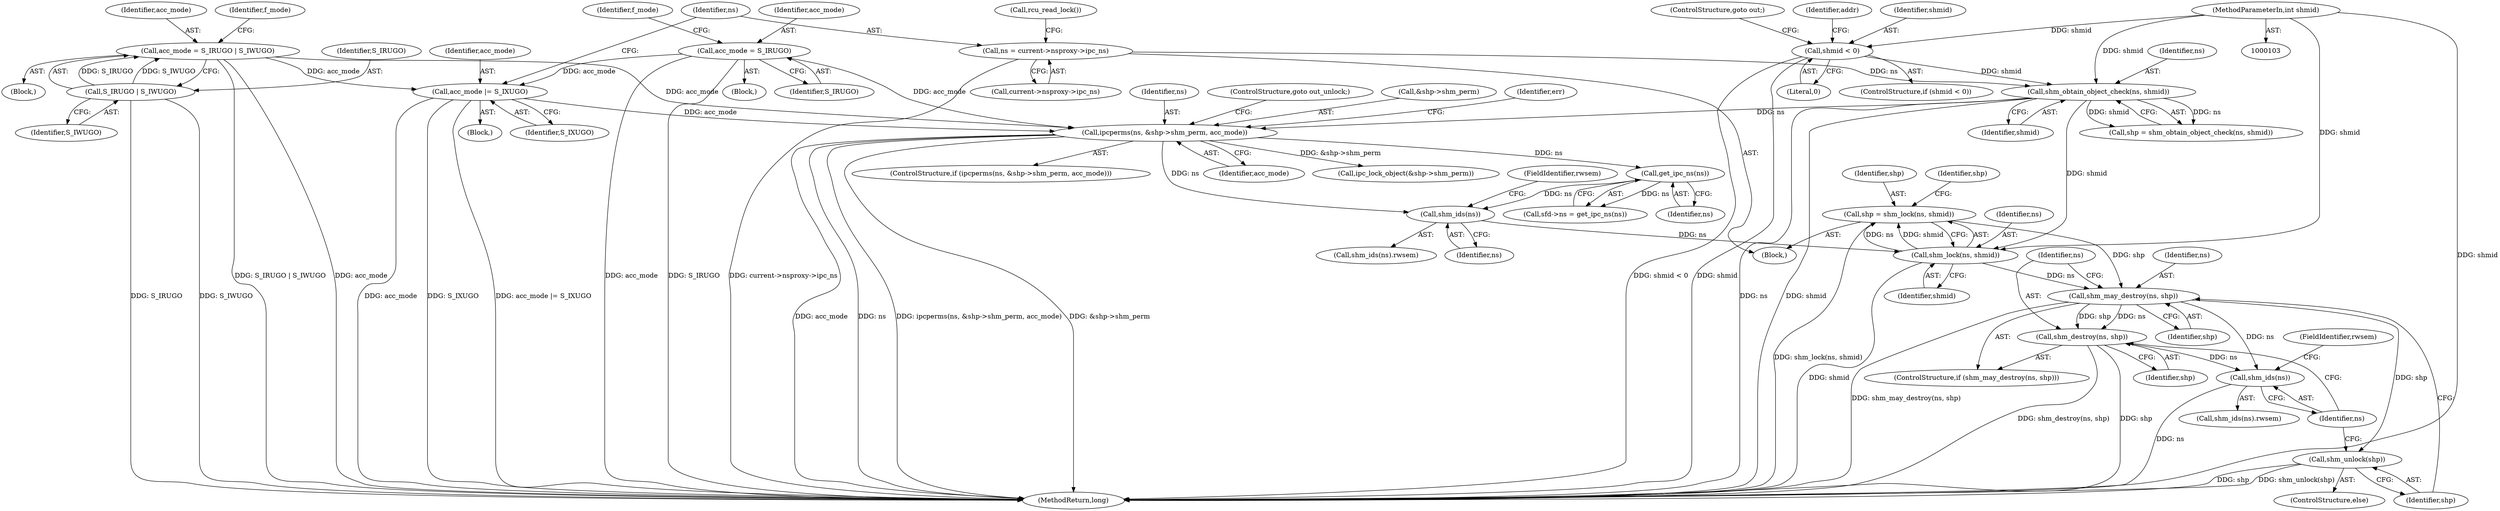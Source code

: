 digraph "0_linux_e1d35d4dc7f089e6c9c080d556feedf9c706f0c7@pointer" {
"1000512" [label="(Call,shp = shm_lock(ns, shmid))"];
"1000514" [label="(Call,shm_lock(ns, shmid))"];
"1000509" [label="(Call,shm_ids(ns))"];
"1000396" [label="(Call,get_ipc_ns(ns))"];
"1000254" [label="(Call,ipcperms(ns, &shp->shm_perm, acc_mode))"];
"1000237" [label="(Call,shm_obtain_object_check(ns, shmid))"];
"1000227" [label="(Call,ns = current->nsproxy->ipc_ns)"];
"1000131" [label="(Call,shmid < 0)"];
"1000104" [label="(MethodParameterIn,int shmid)"];
"1000224" [label="(Call,acc_mode |= S_IXUGO)"];
"1000193" [label="(Call,acc_mode = S_IRUGO)"];
"1000206" [label="(Call,acc_mode = S_IRUGO | S_IWUGO)"];
"1000208" [label="(Call,S_IRUGO | S_IWUGO)"];
"1000522" [label="(Call,shm_may_destroy(ns, shp))"];
"1000525" [label="(Call,shm_destroy(ns, shp))"];
"1000534" [label="(Call,shm_ids(ns))"];
"1000529" [label="(Call,shm_unlock(shp))"];
"1000209" [label="(Identifier,S_IRUGO)"];
"1000224" [label="(Call,acc_mode |= S_IXUGO)"];
"1000255" [label="(Identifier,ns)"];
"1000227" [label="(Call,ns = current->nsproxy->ipc_ns)"];
"1000133" [label="(Literal,0)"];
"1000526" [label="(Identifier,ns)"];
"1000529" [label="(Call,shm_unlock(shp))"];
"1000194" [label="(Identifier,acc_mode)"];
"1000226" [label="(Identifier,S_IXUGO)"];
"1000254" [label="(Call,ipcperms(ns, &shp->shm_perm, acc_mode))"];
"1000239" [label="(Identifier,shmid)"];
"1000523" [label="(Identifier,ns)"];
"1000535" [label="(Identifier,ns)"];
"1000220" [label="(Block,)"];
"1000524" [label="(Identifier,shp)"];
"1000544" [label="(MethodReturn,long)"];
"1000200" [label="(Block,)"];
"1000134" [label="(ControlStructure,goto out;)"];
"1000210" [label="(Identifier,S_IWUGO)"];
"1000525" [label="(Call,shm_destroy(ns, shp))"];
"1000509" [label="(Call,shm_ids(ns))"];
"1000195" [label="(Identifier,S_IRUGO)"];
"1000536" [label="(FieldIdentifier,rwsem)"];
"1000253" [label="(ControlStructure,if (ipcperms(ns, &shp->shm_perm, acc_mode)))"];
"1000513" [label="(Identifier,shp)"];
"1000212" [label="(Identifier,f_mode)"];
"1000514" [label="(Call,shm_lock(ns, shmid))"];
"1000534" [label="(Call,shm_ids(ns))"];
"1000521" [label="(ControlStructure,if (shm_may_destroy(ns, shp)))"];
"1000261" [label="(ControlStructure,goto out_unlock;)"];
"1000508" [label="(Call,shm_ids(ns).rwsem)"];
"1000256" [label="(Call,&shp->shm_perm)"];
"1000234" [label="(Call,rcu_read_lock())"];
"1000138" [label="(Identifier,addr)"];
"1000392" [label="(Call,sfd->ns = get_ipc_ns(ns))"];
"1000197" [label="(Identifier,f_mode)"];
"1000397" [label="(Identifier,ns)"];
"1000510" [label="(Identifier,ns)"];
"1000229" [label="(Call,current->nsproxy->ipc_ns)"];
"1000130" [label="(ControlStructure,if (shmid < 0))"];
"1000189" [label="(Block,)"];
"1000515" [label="(Identifier,ns)"];
"1000528" [label="(ControlStructure,else)"];
"1000235" [label="(Call,shp = shm_obtain_object_check(ns, shmid))"];
"1000260" [label="(Identifier,acc_mode)"];
"1000516" [label="(Identifier,shmid)"];
"1000522" [label="(Call,shm_may_destroy(ns, shp))"];
"1000519" [label="(Identifier,shp)"];
"1000237" [label="(Call,shm_obtain_object_check(ns, shmid))"];
"1000206" [label="(Call,acc_mode = S_IRUGO | S_IWUGO)"];
"1000271" [label="(Call,ipc_lock_object(&shp->shm_perm))"];
"1000228" [label="(Identifier,ns)"];
"1000238" [label="(Identifier,ns)"];
"1000530" [label="(Identifier,shp)"];
"1000109" [label="(Block,)"];
"1000132" [label="(Identifier,shmid)"];
"1000511" [label="(FieldIdentifier,rwsem)"];
"1000396" [label="(Call,get_ipc_ns(ns))"];
"1000225" [label="(Identifier,acc_mode)"];
"1000208" [label="(Call,S_IRUGO | S_IWUGO)"];
"1000193" [label="(Call,acc_mode = S_IRUGO)"];
"1000131" [label="(Call,shmid < 0)"];
"1000104" [label="(MethodParameterIn,int shmid)"];
"1000512" [label="(Call,shp = shm_lock(ns, shmid))"];
"1000207" [label="(Identifier,acc_mode)"];
"1000527" [label="(Identifier,shp)"];
"1000263" [label="(Identifier,err)"];
"1000533" [label="(Call,shm_ids(ns).rwsem)"];
"1000512" -> "1000109"  [label="AST: "];
"1000512" -> "1000514"  [label="CFG: "];
"1000513" -> "1000512"  [label="AST: "];
"1000514" -> "1000512"  [label="AST: "];
"1000519" -> "1000512"  [label="CFG: "];
"1000512" -> "1000544"  [label="DDG: shm_lock(ns, shmid)"];
"1000514" -> "1000512"  [label="DDG: ns"];
"1000514" -> "1000512"  [label="DDG: shmid"];
"1000512" -> "1000522"  [label="DDG: shp"];
"1000514" -> "1000516"  [label="CFG: "];
"1000515" -> "1000514"  [label="AST: "];
"1000516" -> "1000514"  [label="AST: "];
"1000514" -> "1000544"  [label="DDG: shmid"];
"1000509" -> "1000514"  [label="DDG: ns"];
"1000237" -> "1000514"  [label="DDG: shmid"];
"1000104" -> "1000514"  [label="DDG: shmid"];
"1000514" -> "1000522"  [label="DDG: ns"];
"1000509" -> "1000508"  [label="AST: "];
"1000509" -> "1000510"  [label="CFG: "];
"1000510" -> "1000509"  [label="AST: "];
"1000511" -> "1000509"  [label="CFG: "];
"1000396" -> "1000509"  [label="DDG: ns"];
"1000254" -> "1000509"  [label="DDG: ns"];
"1000396" -> "1000392"  [label="AST: "];
"1000396" -> "1000397"  [label="CFG: "];
"1000397" -> "1000396"  [label="AST: "];
"1000392" -> "1000396"  [label="CFG: "];
"1000396" -> "1000392"  [label="DDG: ns"];
"1000254" -> "1000396"  [label="DDG: ns"];
"1000254" -> "1000253"  [label="AST: "];
"1000254" -> "1000260"  [label="CFG: "];
"1000255" -> "1000254"  [label="AST: "];
"1000256" -> "1000254"  [label="AST: "];
"1000260" -> "1000254"  [label="AST: "];
"1000261" -> "1000254"  [label="CFG: "];
"1000263" -> "1000254"  [label="CFG: "];
"1000254" -> "1000544"  [label="DDG: acc_mode"];
"1000254" -> "1000544"  [label="DDG: ns"];
"1000254" -> "1000544"  [label="DDG: ipcperms(ns, &shp->shm_perm, acc_mode)"];
"1000254" -> "1000544"  [label="DDG: &shp->shm_perm"];
"1000237" -> "1000254"  [label="DDG: ns"];
"1000224" -> "1000254"  [label="DDG: acc_mode"];
"1000193" -> "1000254"  [label="DDG: acc_mode"];
"1000206" -> "1000254"  [label="DDG: acc_mode"];
"1000254" -> "1000271"  [label="DDG: &shp->shm_perm"];
"1000237" -> "1000235"  [label="AST: "];
"1000237" -> "1000239"  [label="CFG: "];
"1000238" -> "1000237"  [label="AST: "];
"1000239" -> "1000237"  [label="AST: "];
"1000235" -> "1000237"  [label="CFG: "];
"1000237" -> "1000544"  [label="DDG: shmid"];
"1000237" -> "1000544"  [label="DDG: ns"];
"1000237" -> "1000235"  [label="DDG: ns"];
"1000237" -> "1000235"  [label="DDG: shmid"];
"1000227" -> "1000237"  [label="DDG: ns"];
"1000131" -> "1000237"  [label="DDG: shmid"];
"1000104" -> "1000237"  [label="DDG: shmid"];
"1000227" -> "1000109"  [label="AST: "];
"1000227" -> "1000229"  [label="CFG: "];
"1000228" -> "1000227"  [label="AST: "];
"1000229" -> "1000227"  [label="AST: "];
"1000234" -> "1000227"  [label="CFG: "];
"1000227" -> "1000544"  [label="DDG: current->nsproxy->ipc_ns"];
"1000131" -> "1000130"  [label="AST: "];
"1000131" -> "1000133"  [label="CFG: "];
"1000132" -> "1000131"  [label="AST: "];
"1000133" -> "1000131"  [label="AST: "];
"1000134" -> "1000131"  [label="CFG: "];
"1000138" -> "1000131"  [label="CFG: "];
"1000131" -> "1000544"  [label="DDG: shmid"];
"1000131" -> "1000544"  [label="DDG: shmid < 0"];
"1000104" -> "1000131"  [label="DDG: shmid"];
"1000104" -> "1000103"  [label="AST: "];
"1000104" -> "1000544"  [label="DDG: shmid"];
"1000224" -> "1000220"  [label="AST: "];
"1000224" -> "1000226"  [label="CFG: "];
"1000225" -> "1000224"  [label="AST: "];
"1000226" -> "1000224"  [label="AST: "];
"1000228" -> "1000224"  [label="CFG: "];
"1000224" -> "1000544"  [label="DDG: acc_mode"];
"1000224" -> "1000544"  [label="DDG: S_IXUGO"];
"1000224" -> "1000544"  [label="DDG: acc_mode |= S_IXUGO"];
"1000193" -> "1000224"  [label="DDG: acc_mode"];
"1000206" -> "1000224"  [label="DDG: acc_mode"];
"1000193" -> "1000189"  [label="AST: "];
"1000193" -> "1000195"  [label="CFG: "];
"1000194" -> "1000193"  [label="AST: "];
"1000195" -> "1000193"  [label="AST: "];
"1000197" -> "1000193"  [label="CFG: "];
"1000193" -> "1000544"  [label="DDG: acc_mode"];
"1000193" -> "1000544"  [label="DDG: S_IRUGO"];
"1000206" -> "1000200"  [label="AST: "];
"1000206" -> "1000208"  [label="CFG: "];
"1000207" -> "1000206"  [label="AST: "];
"1000208" -> "1000206"  [label="AST: "];
"1000212" -> "1000206"  [label="CFG: "];
"1000206" -> "1000544"  [label="DDG: S_IRUGO | S_IWUGO"];
"1000206" -> "1000544"  [label="DDG: acc_mode"];
"1000208" -> "1000206"  [label="DDG: S_IRUGO"];
"1000208" -> "1000206"  [label="DDG: S_IWUGO"];
"1000208" -> "1000210"  [label="CFG: "];
"1000209" -> "1000208"  [label="AST: "];
"1000210" -> "1000208"  [label="AST: "];
"1000208" -> "1000544"  [label="DDG: S_IRUGO"];
"1000208" -> "1000544"  [label="DDG: S_IWUGO"];
"1000522" -> "1000521"  [label="AST: "];
"1000522" -> "1000524"  [label="CFG: "];
"1000523" -> "1000522"  [label="AST: "];
"1000524" -> "1000522"  [label="AST: "];
"1000526" -> "1000522"  [label="CFG: "];
"1000530" -> "1000522"  [label="CFG: "];
"1000522" -> "1000544"  [label="DDG: shm_may_destroy(ns, shp)"];
"1000522" -> "1000525"  [label="DDG: ns"];
"1000522" -> "1000525"  [label="DDG: shp"];
"1000522" -> "1000529"  [label="DDG: shp"];
"1000522" -> "1000534"  [label="DDG: ns"];
"1000525" -> "1000521"  [label="AST: "];
"1000525" -> "1000527"  [label="CFG: "];
"1000526" -> "1000525"  [label="AST: "];
"1000527" -> "1000525"  [label="AST: "];
"1000535" -> "1000525"  [label="CFG: "];
"1000525" -> "1000544"  [label="DDG: shm_destroy(ns, shp)"];
"1000525" -> "1000544"  [label="DDG: shp"];
"1000525" -> "1000534"  [label="DDG: ns"];
"1000534" -> "1000533"  [label="AST: "];
"1000534" -> "1000535"  [label="CFG: "];
"1000535" -> "1000534"  [label="AST: "];
"1000536" -> "1000534"  [label="CFG: "];
"1000534" -> "1000544"  [label="DDG: ns"];
"1000529" -> "1000528"  [label="AST: "];
"1000529" -> "1000530"  [label="CFG: "];
"1000530" -> "1000529"  [label="AST: "];
"1000535" -> "1000529"  [label="CFG: "];
"1000529" -> "1000544"  [label="DDG: shp"];
"1000529" -> "1000544"  [label="DDG: shm_unlock(shp)"];
}
